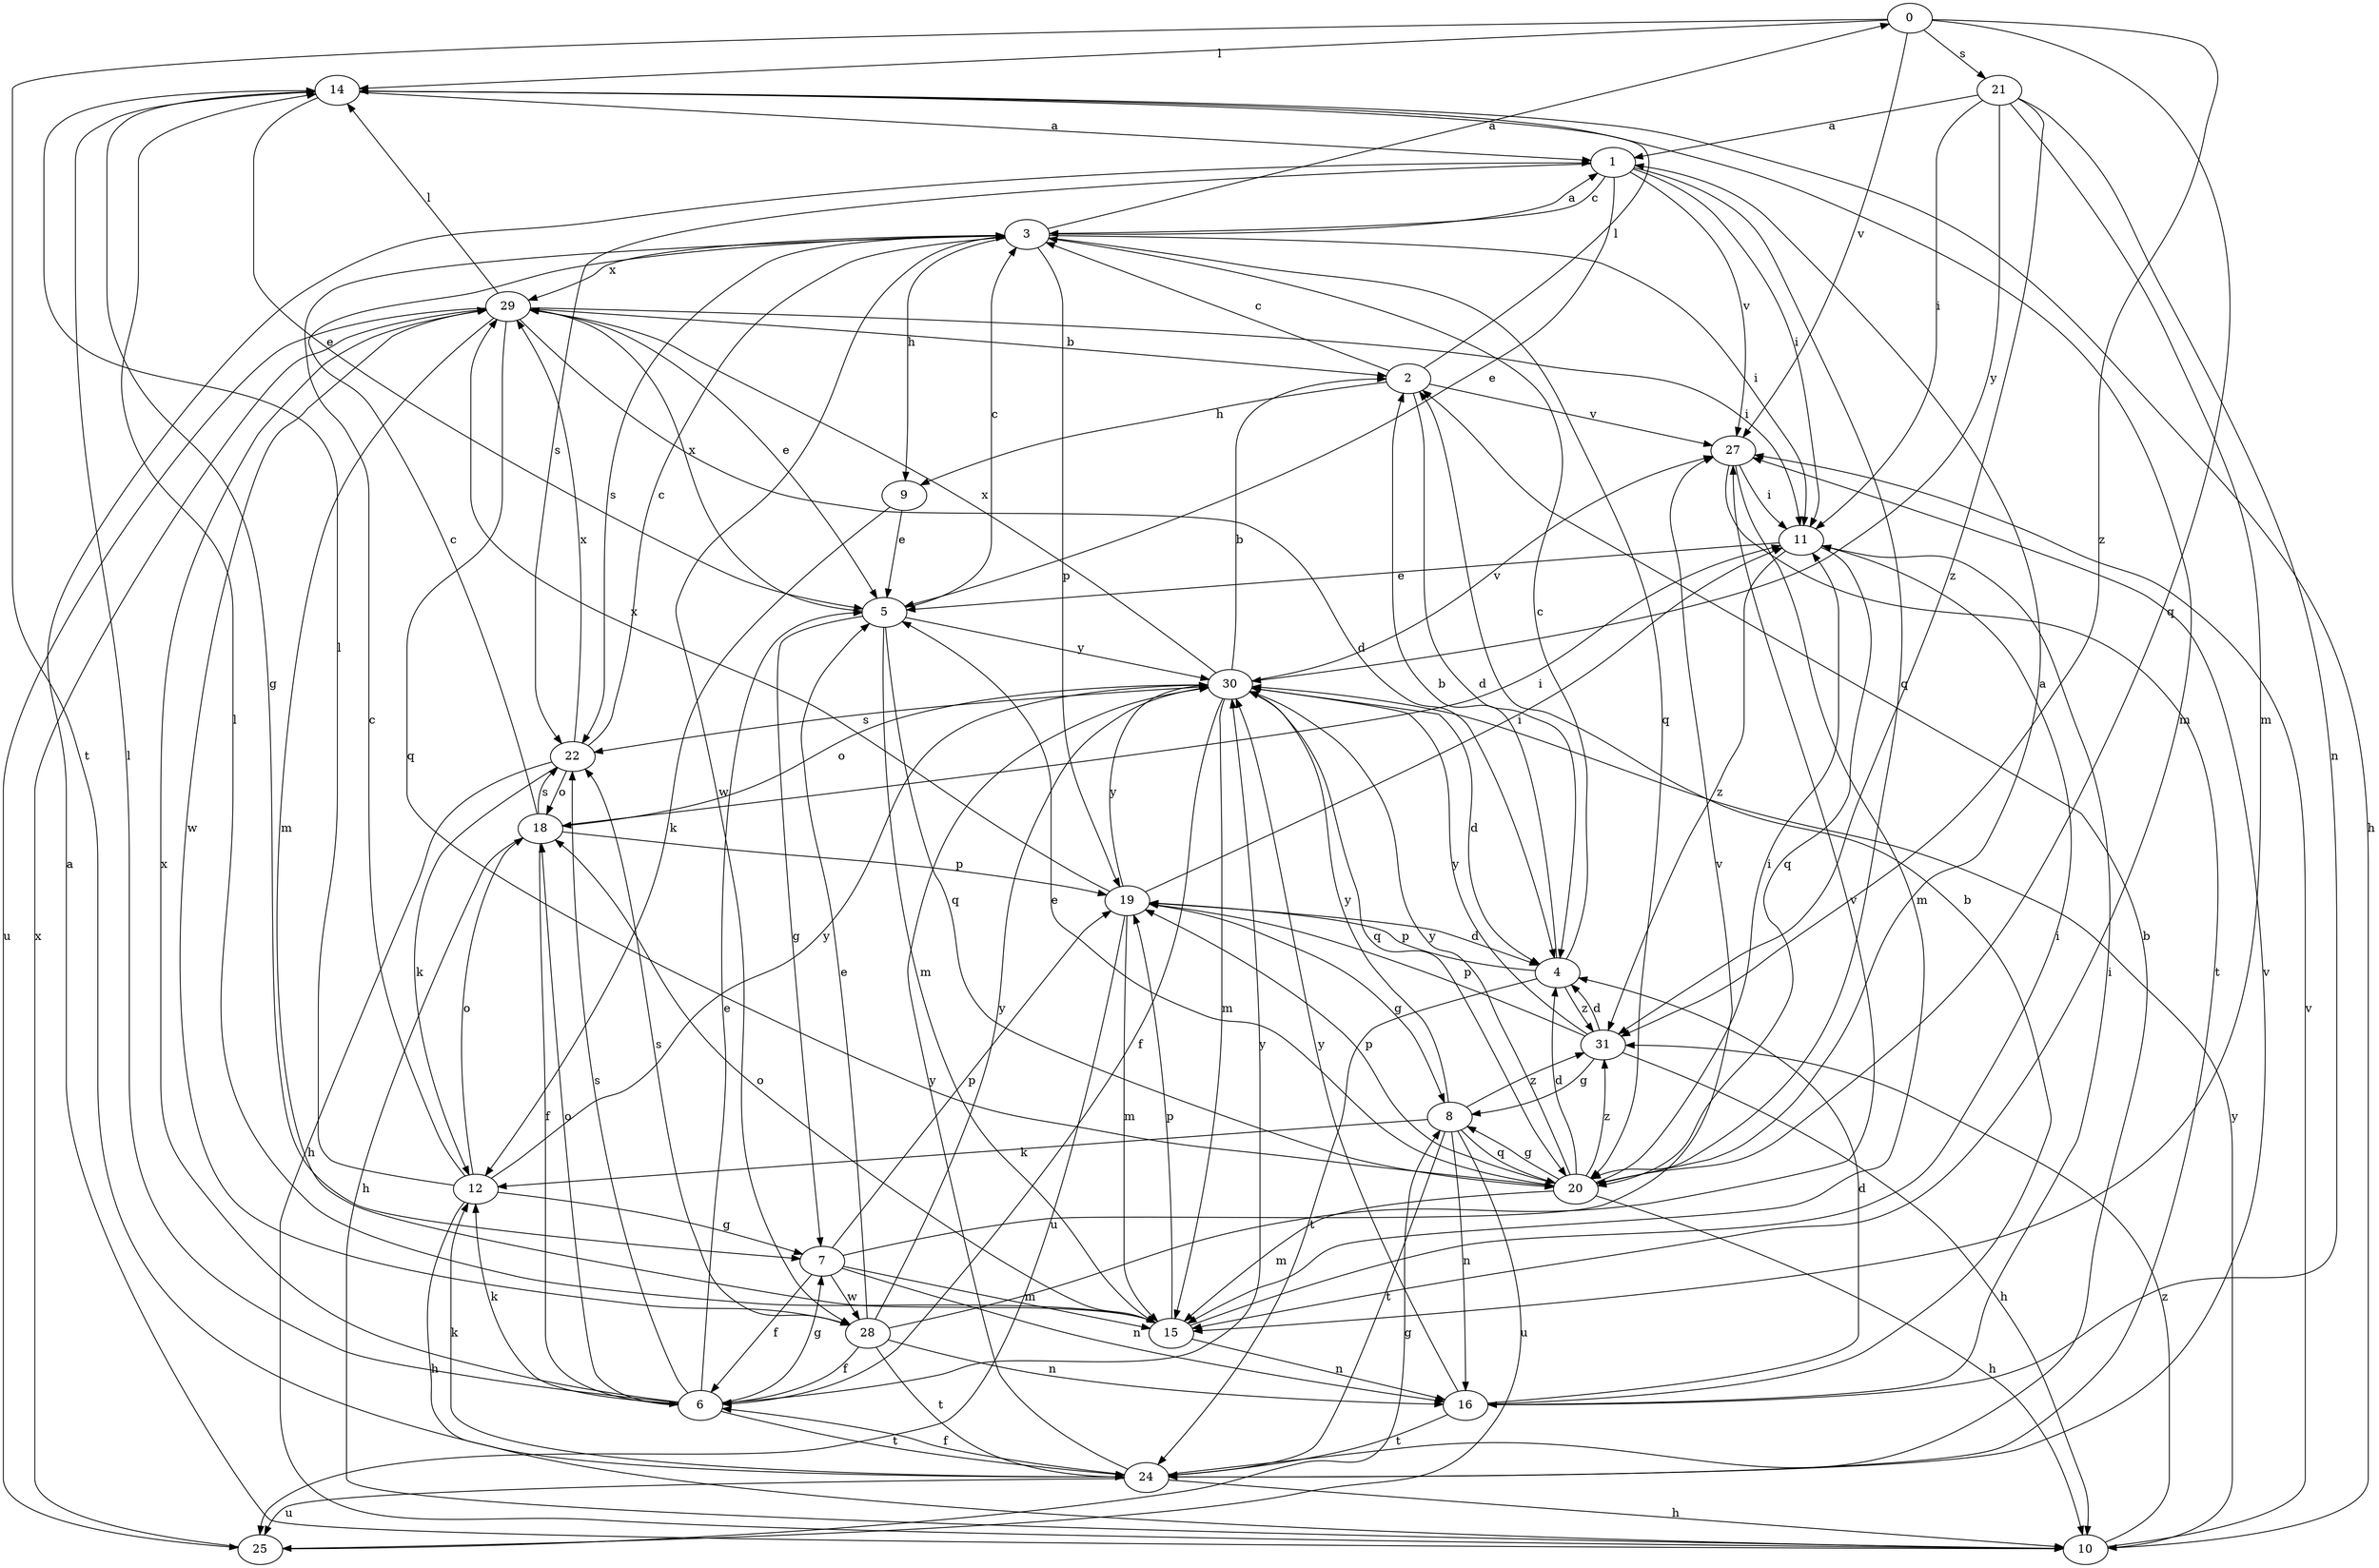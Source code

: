 strict digraph  {
0;
1;
2;
3;
4;
5;
6;
7;
8;
9;
10;
11;
12;
14;
15;
16;
18;
19;
20;
21;
22;
24;
25;
27;
28;
29;
30;
31;
0 -> 14  [label=l];
0 -> 20  [label=q];
0 -> 21  [label=s];
0 -> 24  [label=t];
0 -> 27  [label=v];
0 -> 31  [label=z];
1 -> 3  [label=c];
1 -> 5  [label=e];
1 -> 11  [label=i];
1 -> 20  [label=q];
1 -> 22  [label=s];
1 -> 27  [label=v];
2 -> 3  [label=c];
2 -> 4  [label=d];
2 -> 9  [label=h];
2 -> 14  [label=l];
2 -> 27  [label=v];
3 -> 0  [label=a];
3 -> 1  [label=a];
3 -> 9  [label=h];
3 -> 11  [label=i];
3 -> 19  [label=p];
3 -> 20  [label=q];
3 -> 22  [label=s];
3 -> 28  [label=w];
3 -> 29  [label=x];
4 -> 2  [label=b];
4 -> 3  [label=c];
4 -> 19  [label=p];
4 -> 24  [label=t];
4 -> 31  [label=z];
5 -> 3  [label=c];
5 -> 7  [label=g];
5 -> 15  [label=m];
5 -> 20  [label=q];
5 -> 29  [label=x];
5 -> 30  [label=y];
6 -> 5  [label=e];
6 -> 7  [label=g];
6 -> 12  [label=k];
6 -> 14  [label=l];
6 -> 18  [label=o];
6 -> 22  [label=s];
6 -> 24  [label=t];
6 -> 29  [label=x];
6 -> 30  [label=y];
7 -> 6  [label=f];
7 -> 15  [label=m];
7 -> 16  [label=n];
7 -> 19  [label=p];
7 -> 27  [label=v];
7 -> 28  [label=w];
8 -> 12  [label=k];
8 -> 16  [label=n];
8 -> 20  [label=q];
8 -> 24  [label=t];
8 -> 25  [label=u];
8 -> 30  [label=y];
8 -> 31  [label=z];
9 -> 5  [label=e];
9 -> 12  [label=k];
10 -> 1  [label=a];
10 -> 27  [label=v];
10 -> 30  [label=y];
10 -> 31  [label=z];
11 -> 5  [label=e];
11 -> 20  [label=q];
11 -> 31  [label=z];
12 -> 3  [label=c];
12 -> 7  [label=g];
12 -> 10  [label=h];
12 -> 14  [label=l];
12 -> 18  [label=o];
12 -> 30  [label=y];
14 -> 1  [label=a];
14 -> 5  [label=e];
14 -> 7  [label=g];
14 -> 10  [label=h];
14 -> 15  [label=m];
15 -> 11  [label=i];
15 -> 14  [label=l];
15 -> 16  [label=n];
15 -> 18  [label=o];
15 -> 19  [label=p];
16 -> 2  [label=b];
16 -> 4  [label=d];
16 -> 11  [label=i];
16 -> 24  [label=t];
16 -> 30  [label=y];
18 -> 3  [label=c];
18 -> 6  [label=f];
18 -> 10  [label=h];
18 -> 11  [label=i];
18 -> 19  [label=p];
18 -> 22  [label=s];
19 -> 4  [label=d];
19 -> 8  [label=g];
19 -> 11  [label=i];
19 -> 15  [label=m];
19 -> 25  [label=u];
19 -> 29  [label=x];
19 -> 30  [label=y];
20 -> 1  [label=a];
20 -> 4  [label=d];
20 -> 5  [label=e];
20 -> 8  [label=g];
20 -> 10  [label=h];
20 -> 11  [label=i];
20 -> 15  [label=m];
20 -> 19  [label=p];
20 -> 30  [label=y];
20 -> 31  [label=z];
21 -> 1  [label=a];
21 -> 11  [label=i];
21 -> 15  [label=m];
21 -> 16  [label=n];
21 -> 30  [label=y];
21 -> 31  [label=z];
22 -> 3  [label=c];
22 -> 10  [label=h];
22 -> 12  [label=k];
22 -> 18  [label=o];
22 -> 29  [label=x];
24 -> 2  [label=b];
24 -> 6  [label=f];
24 -> 10  [label=h];
24 -> 12  [label=k];
24 -> 25  [label=u];
24 -> 27  [label=v];
24 -> 30  [label=y];
25 -> 8  [label=g];
25 -> 29  [label=x];
27 -> 11  [label=i];
27 -> 15  [label=m];
27 -> 24  [label=t];
28 -> 5  [label=e];
28 -> 6  [label=f];
28 -> 16  [label=n];
28 -> 22  [label=s];
28 -> 24  [label=t];
28 -> 27  [label=v];
28 -> 30  [label=y];
29 -> 2  [label=b];
29 -> 4  [label=d];
29 -> 5  [label=e];
29 -> 11  [label=i];
29 -> 14  [label=l];
29 -> 15  [label=m];
29 -> 20  [label=q];
29 -> 25  [label=u];
29 -> 28  [label=w];
30 -> 2  [label=b];
30 -> 4  [label=d];
30 -> 6  [label=f];
30 -> 15  [label=m];
30 -> 18  [label=o];
30 -> 20  [label=q];
30 -> 22  [label=s];
30 -> 27  [label=v];
30 -> 29  [label=x];
31 -> 4  [label=d];
31 -> 8  [label=g];
31 -> 10  [label=h];
31 -> 19  [label=p];
31 -> 30  [label=y];
}
